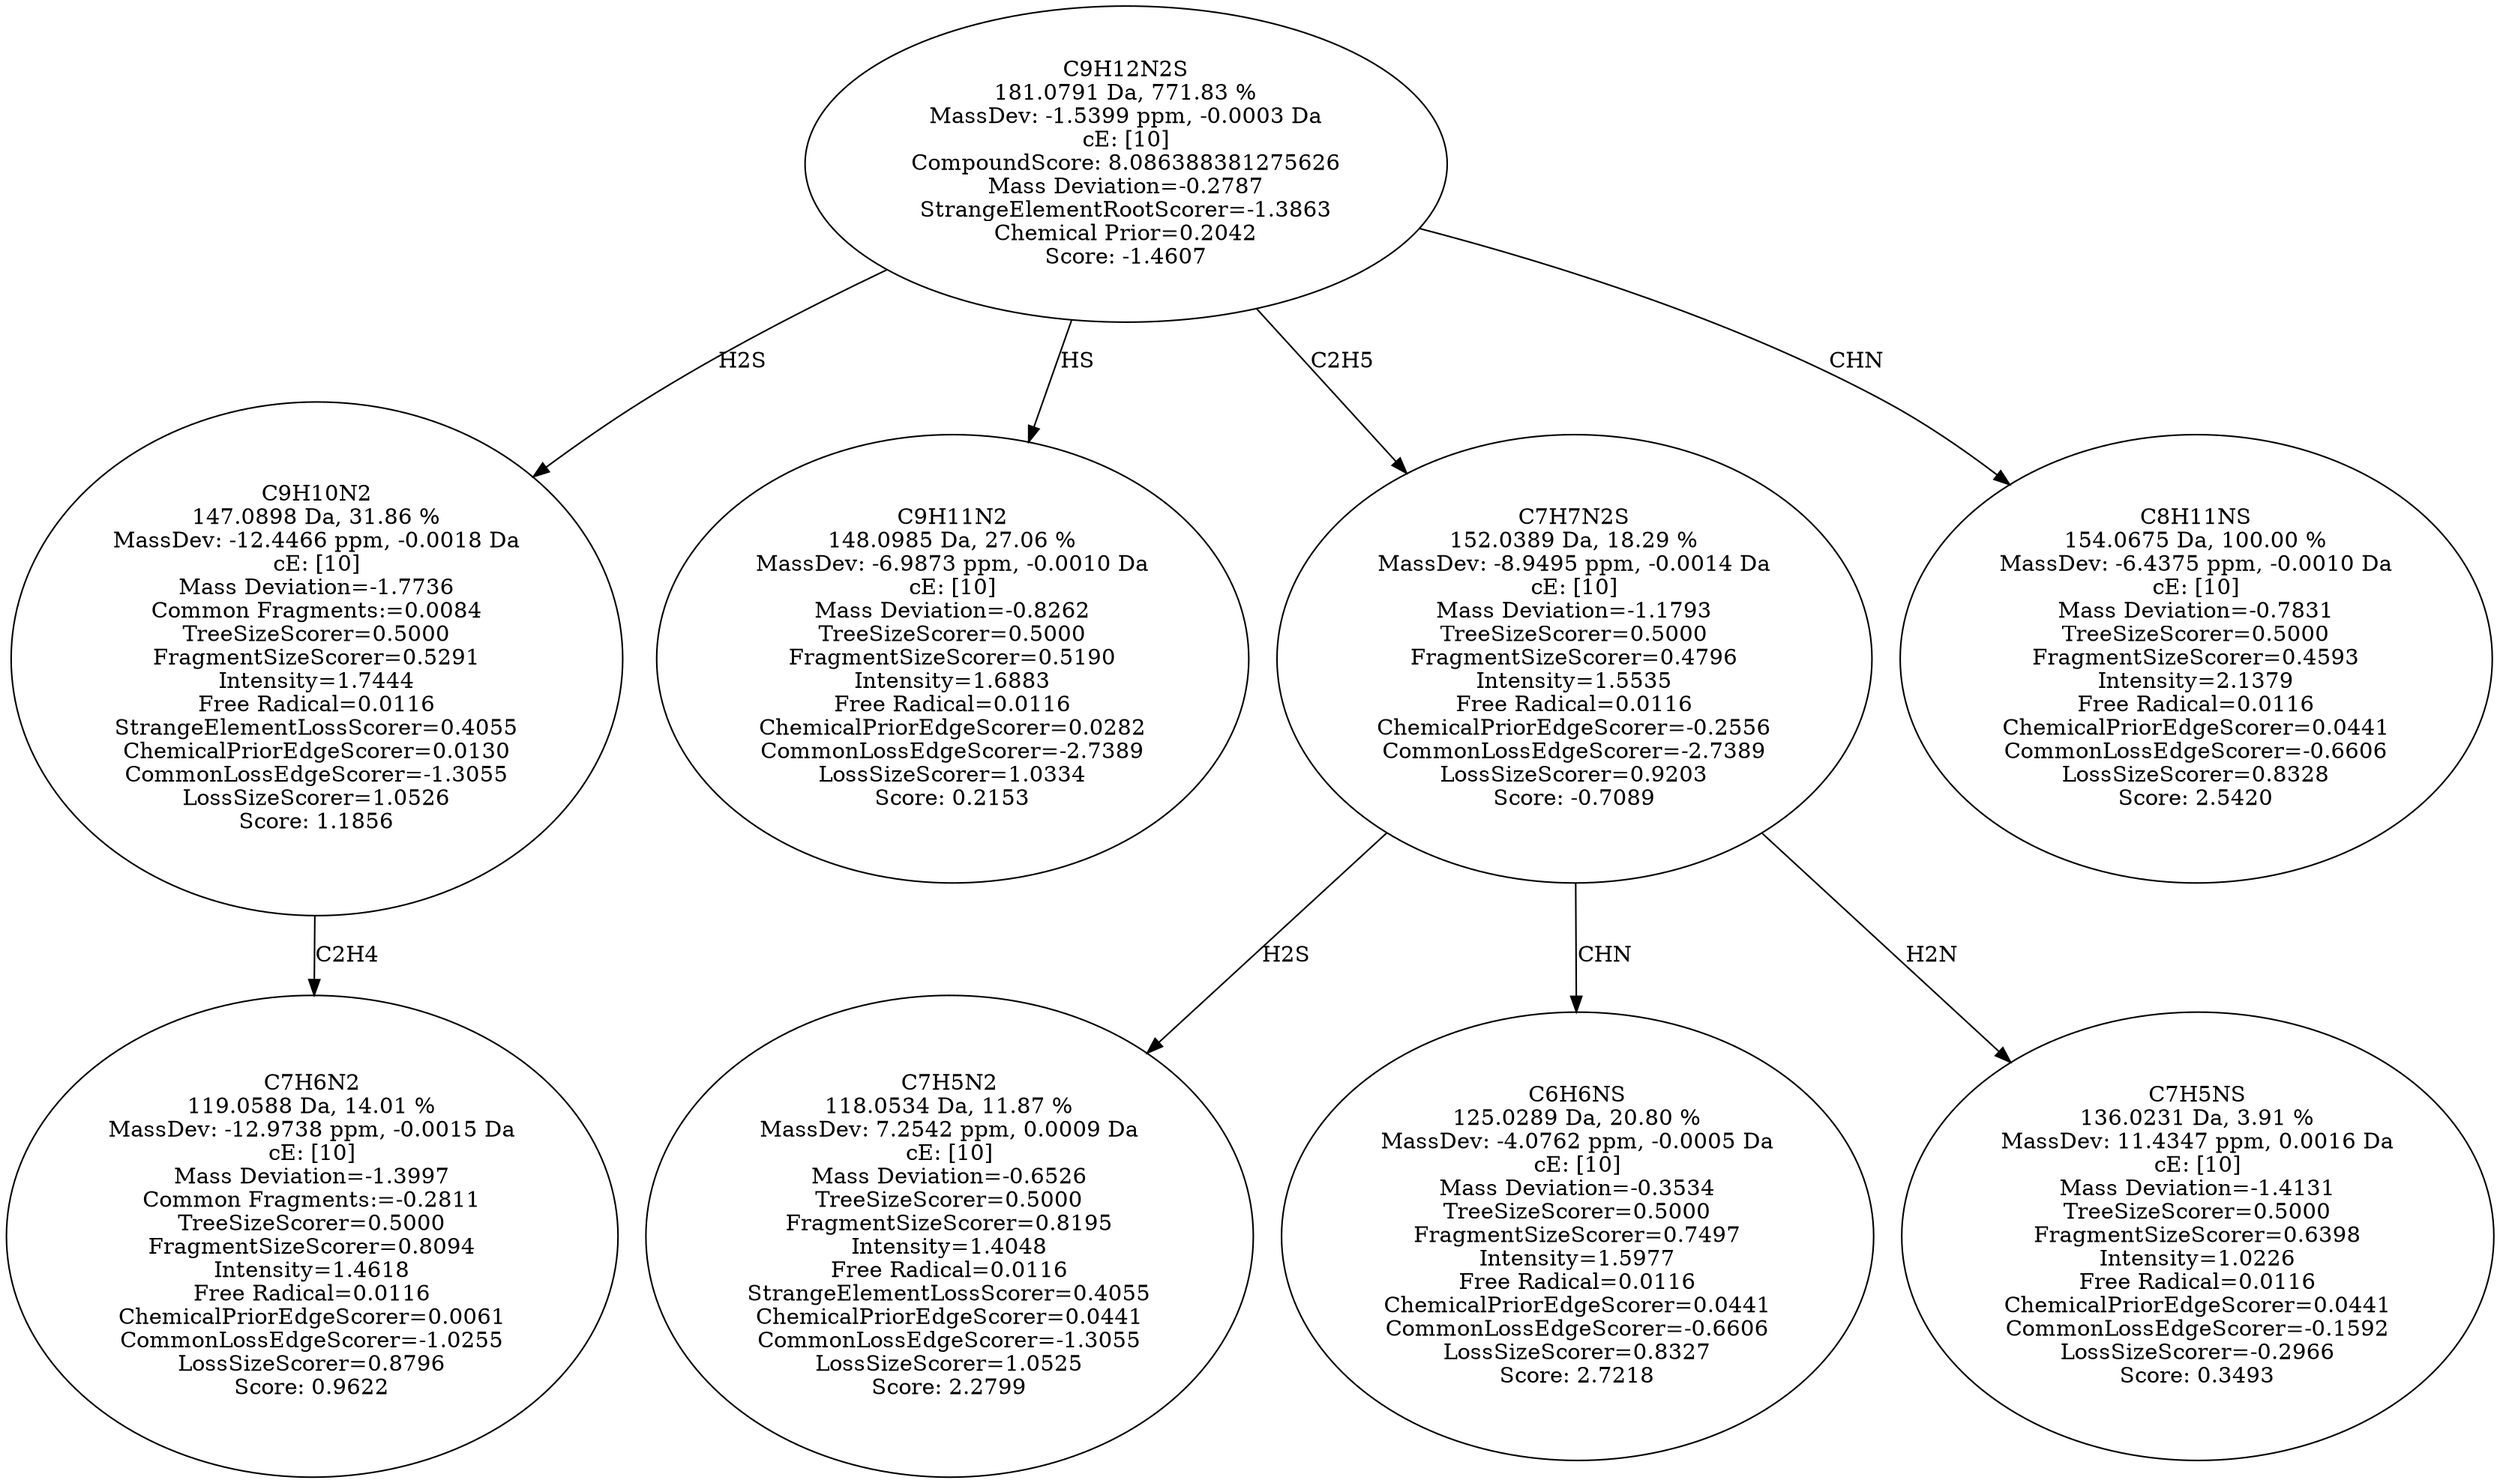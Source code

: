 strict digraph {
v1 [label="C7H6N2\n119.0588 Da, 14.01 %\nMassDev: -12.9738 ppm, -0.0015 Da\ncE: [10]\nMass Deviation=-1.3997\nCommon Fragments:=-0.2811\nTreeSizeScorer=0.5000\nFragmentSizeScorer=0.8094\nIntensity=1.4618\nFree Radical=0.0116\nChemicalPriorEdgeScorer=0.0061\nCommonLossEdgeScorer=-1.0255\nLossSizeScorer=0.8796\nScore: 0.9622"];
v2 [label="C9H10N2\n147.0898 Da, 31.86 %\nMassDev: -12.4466 ppm, -0.0018 Da\ncE: [10]\nMass Deviation=-1.7736\nCommon Fragments:=0.0084\nTreeSizeScorer=0.5000\nFragmentSizeScorer=0.5291\nIntensity=1.7444\nFree Radical=0.0116\nStrangeElementLossScorer=0.4055\nChemicalPriorEdgeScorer=0.0130\nCommonLossEdgeScorer=-1.3055\nLossSizeScorer=1.0526\nScore: 1.1856"];
v3 [label="C9H11N2\n148.0985 Da, 27.06 %\nMassDev: -6.9873 ppm, -0.0010 Da\ncE: [10]\nMass Deviation=-0.8262\nTreeSizeScorer=0.5000\nFragmentSizeScorer=0.5190\nIntensity=1.6883\nFree Radical=0.0116\nChemicalPriorEdgeScorer=0.0282\nCommonLossEdgeScorer=-2.7389\nLossSizeScorer=1.0334\nScore: 0.2153"];
v4 [label="C7H5N2\n118.0534 Da, 11.87 %\nMassDev: 7.2542 ppm, 0.0009 Da\ncE: [10]\nMass Deviation=-0.6526\nTreeSizeScorer=0.5000\nFragmentSizeScorer=0.8195\nIntensity=1.4048\nFree Radical=0.0116\nStrangeElementLossScorer=0.4055\nChemicalPriorEdgeScorer=0.0441\nCommonLossEdgeScorer=-1.3055\nLossSizeScorer=1.0525\nScore: 2.2799"];
v5 [label="C6H6NS\n125.0289 Da, 20.80 %\nMassDev: -4.0762 ppm, -0.0005 Da\ncE: [10]\nMass Deviation=-0.3534\nTreeSizeScorer=0.5000\nFragmentSizeScorer=0.7497\nIntensity=1.5977\nFree Radical=0.0116\nChemicalPriorEdgeScorer=0.0441\nCommonLossEdgeScorer=-0.6606\nLossSizeScorer=0.8327\nScore: 2.7218"];
v6 [label="C7H5NS\n136.0231 Da, 3.91 %\nMassDev: 11.4347 ppm, 0.0016 Da\ncE: [10]\nMass Deviation=-1.4131\nTreeSizeScorer=0.5000\nFragmentSizeScorer=0.6398\nIntensity=1.0226\nFree Radical=0.0116\nChemicalPriorEdgeScorer=0.0441\nCommonLossEdgeScorer=-0.1592\nLossSizeScorer=-0.2966\nScore: 0.3493"];
v7 [label="C7H7N2S\n152.0389 Da, 18.29 %\nMassDev: -8.9495 ppm, -0.0014 Da\ncE: [10]\nMass Deviation=-1.1793\nTreeSizeScorer=0.5000\nFragmentSizeScorer=0.4796\nIntensity=1.5535\nFree Radical=0.0116\nChemicalPriorEdgeScorer=-0.2556\nCommonLossEdgeScorer=-2.7389\nLossSizeScorer=0.9203\nScore: -0.7089"];
v8 [label="C8H11NS\n154.0675 Da, 100.00 %\nMassDev: -6.4375 ppm, -0.0010 Da\ncE: [10]\nMass Deviation=-0.7831\nTreeSizeScorer=0.5000\nFragmentSizeScorer=0.4593\nIntensity=2.1379\nFree Radical=0.0116\nChemicalPriorEdgeScorer=0.0441\nCommonLossEdgeScorer=-0.6606\nLossSizeScorer=0.8328\nScore: 2.5420"];
v9 [label="C9H12N2S\n181.0791 Da, 771.83 %\nMassDev: -1.5399 ppm, -0.0003 Da\ncE: [10]\nCompoundScore: 8.086388381275626\nMass Deviation=-0.2787\nStrangeElementRootScorer=-1.3863\nChemical Prior=0.2042\nScore: -1.4607"];
v2 -> v1 [label="C2H4"];
v9 -> v2 [label="H2S"];
v9 -> v3 [label="HS"];
v7 -> v4 [label="H2S"];
v7 -> v5 [label="CHN"];
v7 -> v6 [label="H2N"];
v9 -> v7 [label="C2H5"];
v9 -> v8 [label="CHN"];
}